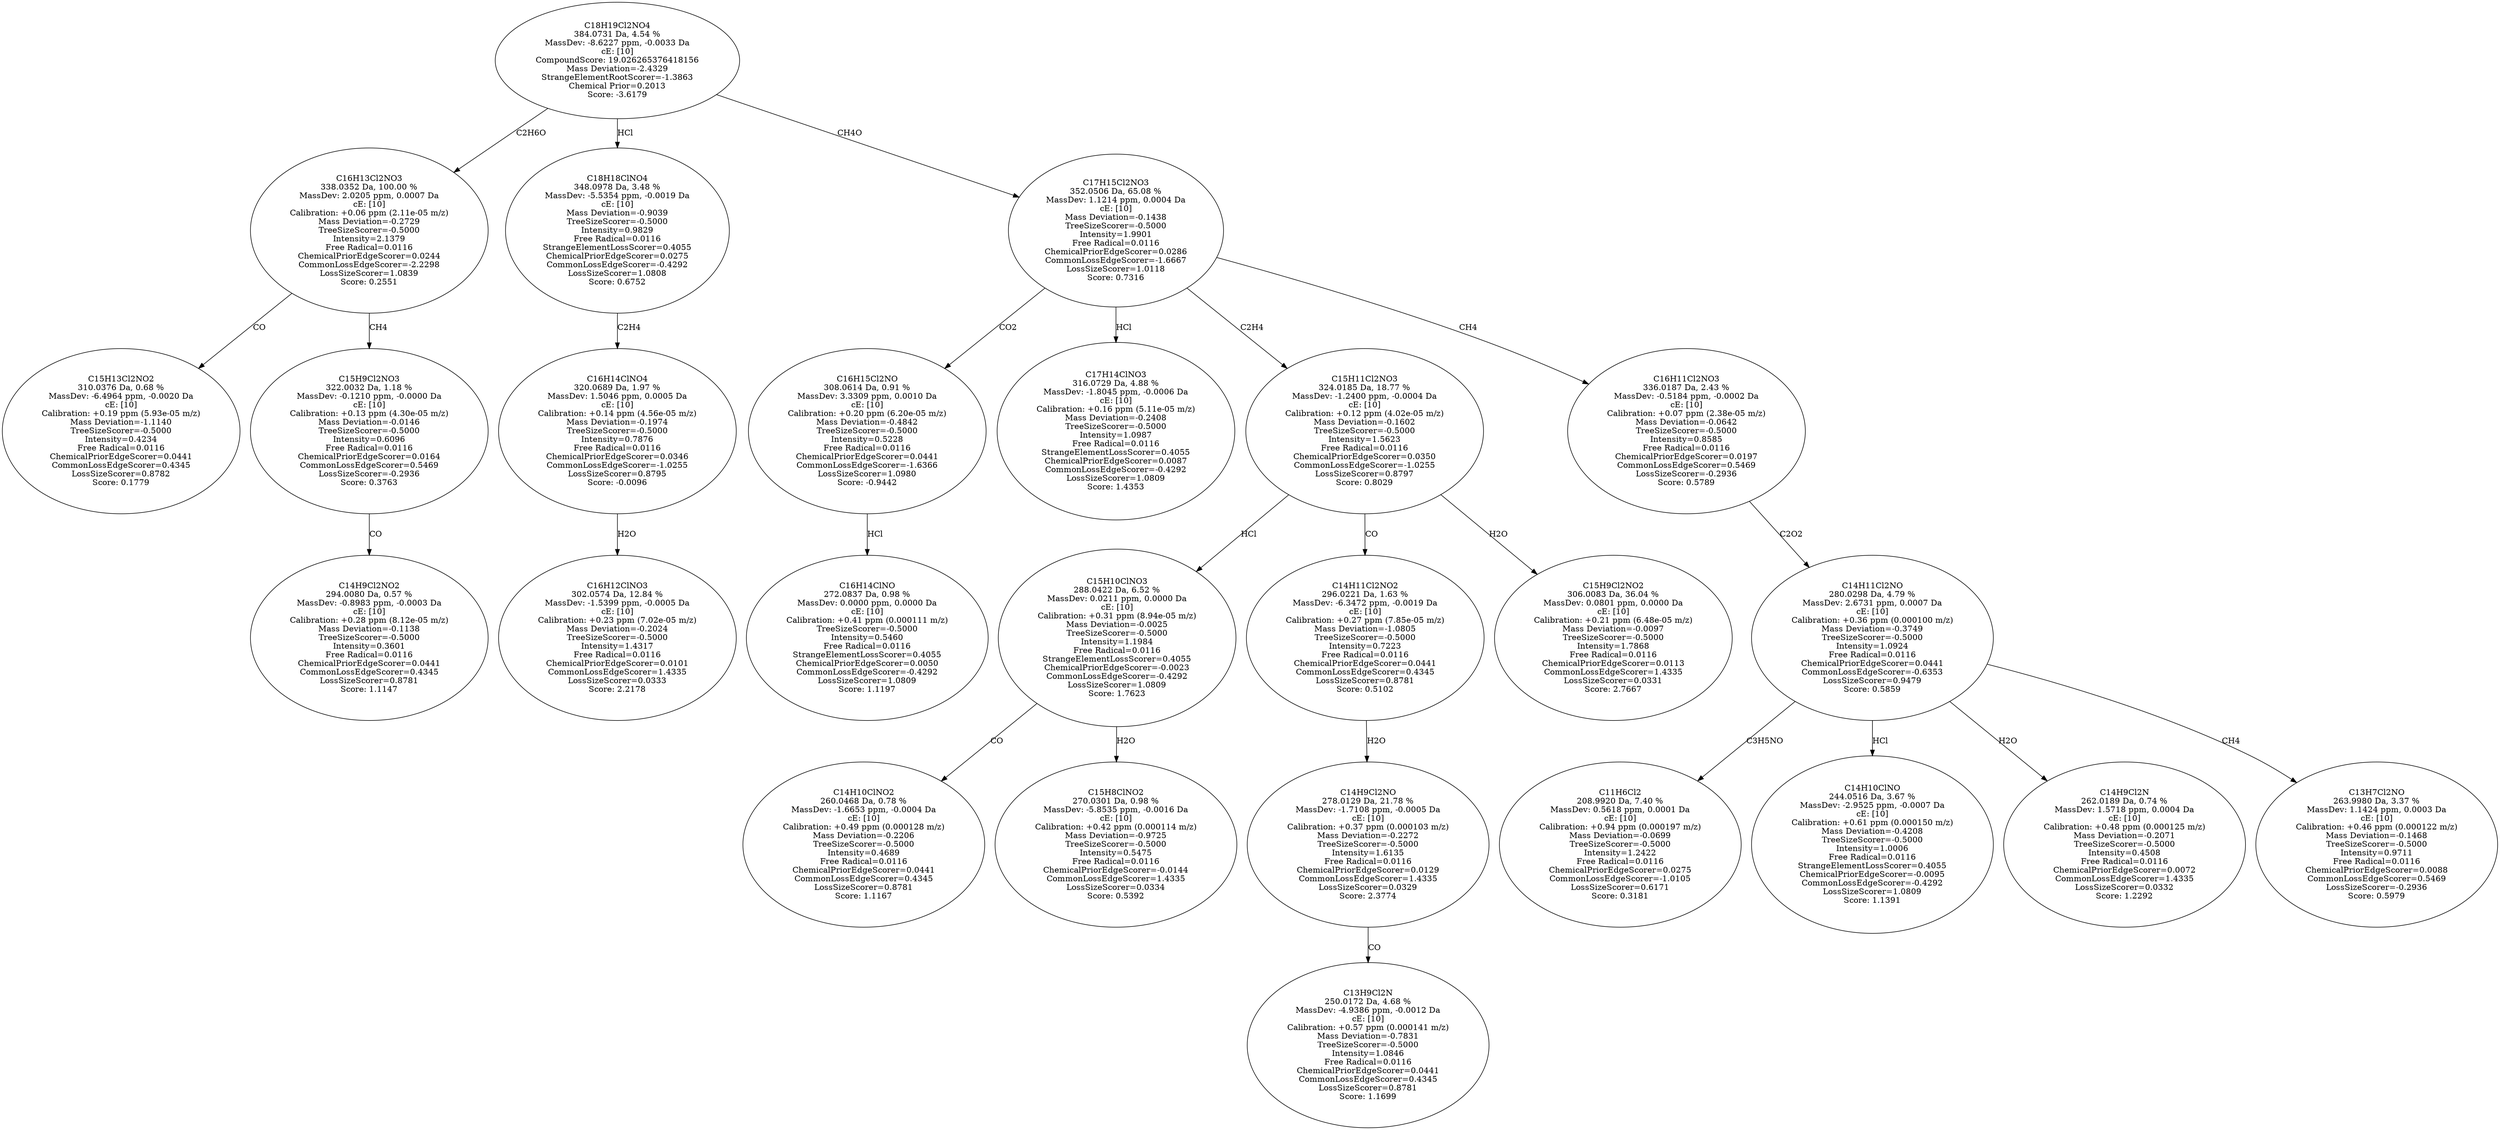 strict digraph {
v1 [label="C15H13Cl2NO2\n310.0376 Da, 0.68 %\nMassDev: -6.4964 ppm, -0.0020 Da\ncE: [10]\nCalibration: +0.19 ppm (5.93e-05 m/z)\nMass Deviation=-1.1140\nTreeSizeScorer=-0.5000\nIntensity=0.4234\nFree Radical=0.0116\nChemicalPriorEdgeScorer=0.0441\nCommonLossEdgeScorer=0.4345\nLossSizeScorer=0.8782\nScore: 0.1779"];
v2 [label="C14H9Cl2NO2\n294.0080 Da, 0.57 %\nMassDev: -0.8983 ppm, -0.0003 Da\ncE: [10]\nCalibration: +0.28 ppm (8.12e-05 m/z)\nMass Deviation=-0.1138\nTreeSizeScorer=-0.5000\nIntensity=0.3601\nFree Radical=0.0116\nChemicalPriorEdgeScorer=0.0441\nCommonLossEdgeScorer=0.4345\nLossSizeScorer=0.8781\nScore: 1.1147"];
v3 [label="C15H9Cl2NO3\n322.0032 Da, 1.18 %\nMassDev: -0.1210 ppm, -0.0000 Da\ncE: [10]\nCalibration: +0.13 ppm (4.30e-05 m/z)\nMass Deviation=-0.0146\nTreeSizeScorer=-0.5000\nIntensity=0.6096\nFree Radical=0.0116\nChemicalPriorEdgeScorer=0.0164\nCommonLossEdgeScorer=0.5469\nLossSizeScorer=-0.2936\nScore: 0.3763"];
v4 [label="C16H13Cl2NO3\n338.0352 Da, 100.00 %\nMassDev: 2.0205 ppm, 0.0007 Da\ncE: [10]\nCalibration: +0.06 ppm (2.11e-05 m/z)\nMass Deviation=-0.2729\nTreeSizeScorer=-0.5000\nIntensity=2.1379\nFree Radical=0.0116\nChemicalPriorEdgeScorer=0.0244\nCommonLossEdgeScorer=-2.2298\nLossSizeScorer=1.0839\nScore: 0.2551"];
v5 [label="C16H12ClNO3\n302.0574 Da, 12.84 %\nMassDev: -1.5399 ppm, -0.0005 Da\ncE: [10]\nCalibration: +0.23 ppm (7.02e-05 m/z)\nMass Deviation=-0.2024\nTreeSizeScorer=-0.5000\nIntensity=1.4317\nFree Radical=0.0116\nChemicalPriorEdgeScorer=0.0101\nCommonLossEdgeScorer=1.4335\nLossSizeScorer=0.0333\nScore: 2.2178"];
v6 [label="C16H14ClNO4\n320.0689 Da, 1.97 %\nMassDev: 1.5046 ppm, 0.0005 Da\ncE: [10]\nCalibration: +0.14 ppm (4.56e-05 m/z)\nMass Deviation=-0.1974\nTreeSizeScorer=-0.5000\nIntensity=0.7876\nFree Radical=0.0116\nChemicalPriorEdgeScorer=0.0346\nCommonLossEdgeScorer=-1.0255\nLossSizeScorer=0.8795\nScore: -0.0096"];
v7 [label="C18H18ClNO4\n348.0978 Da, 3.48 %\nMassDev: -5.5354 ppm, -0.0019 Da\ncE: [10]\nMass Deviation=-0.9039\nTreeSizeScorer=-0.5000\nIntensity=0.9829\nFree Radical=0.0116\nStrangeElementLossScorer=0.4055\nChemicalPriorEdgeScorer=0.0275\nCommonLossEdgeScorer=-0.4292\nLossSizeScorer=1.0808\nScore: 0.6752"];
v8 [label="C16H14ClNO\n272.0837 Da, 0.98 %\nMassDev: 0.0000 ppm, 0.0000 Da\ncE: [10]\nCalibration: +0.41 ppm (0.000111 m/z)\nTreeSizeScorer=-0.5000\nIntensity=0.5460\nFree Radical=0.0116\nStrangeElementLossScorer=0.4055\nChemicalPriorEdgeScorer=0.0050\nCommonLossEdgeScorer=-0.4292\nLossSizeScorer=1.0809\nScore: 1.1197"];
v9 [label="C16H15Cl2NO\n308.0614 Da, 0.91 %\nMassDev: 3.3309 ppm, 0.0010 Da\ncE: [10]\nCalibration: +0.20 ppm (6.20e-05 m/z)\nMass Deviation=-0.4842\nTreeSizeScorer=-0.5000\nIntensity=0.5228\nFree Radical=0.0116\nChemicalPriorEdgeScorer=0.0441\nCommonLossEdgeScorer=-1.6366\nLossSizeScorer=1.0980\nScore: -0.9442"];
v10 [label="C17H14ClNO3\n316.0729 Da, 4.88 %\nMassDev: -1.8045 ppm, -0.0006 Da\ncE: [10]\nCalibration: +0.16 ppm (5.11e-05 m/z)\nMass Deviation=-0.2408\nTreeSizeScorer=-0.5000\nIntensity=1.0987\nFree Radical=0.0116\nStrangeElementLossScorer=0.4055\nChemicalPriorEdgeScorer=0.0087\nCommonLossEdgeScorer=-0.4292\nLossSizeScorer=1.0809\nScore: 1.4353"];
v11 [label="C14H10ClNO2\n260.0468 Da, 0.78 %\nMassDev: -1.6653 ppm, -0.0004 Da\ncE: [10]\nCalibration: +0.49 ppm (0.000128 m/z)\nMass Deviation=-0.2206\nTreeSizeScorer=-0.5000\nIntensity=0.4689\nFree Radical=0.0116\nChemicalPriorEdgeScorer=0.0441\nCommonLossEdgeScorer=0.4345\nLossSizeScorer=0.8781\nScore: 1.1167"];
v12 [label="C15H8ClNO2\n270.0301 Da, 0.98 %\nMassDev: -5.8535 ppm, -0.0016 Da\ncE: [10]\nCalibration: +0.42 ppm (0.000114 m/z)\nMass Deviation=-0.9725\nTreeSizeScorer=-0.5000\nIntensity=0.5475\nFree Radical=0.0116\nChemicalPriorEdgeScorer=-0.0144\nCommonLossEdgeScorer=1.4335\nLossSizeScorer=0.0334\nScore: 0.5392"];
v13 [label="C15H10ClNO3\n288.0422 Da, 6.52 %\nMassDev: 0.0211 ppm, 0.0000 Da\ncE: [10]\nCalibration: +0.31 ppm (8.94e-05 m/z)\nMass Deviation=-0.0025\nTreeSizeScorer=-0.5000\nIntensity=1.1984\nFree Radical=0.0116\nStrangeElementLossScorer=0.4055\nChemicalPriorEdgeScorer=-0.0023\nCommonLossEdgeScorer=-0.4292\nLossSizeScorer=1.0809\nScore: 1.7623"];
v14 [label="C13H9Cl2N\n250.0172 Da, 4.68 %\nMassDev: -4.9386 ppm, -0.0012 Da\ncE: [10]\nCalibration: +0.57 ppm (0.000141 m/z)\nMass Deviation=-0.7831\nTreeSizeScorer=-0.5000\nIntensity=1.0846\nFree Radical=0.0116\nChemicalPriorEdgeScorer=0.0441\nCommonLossEdgeScorer=0.4345\nLossSizeScorer=0.8781\nScore: 1.1699"];
v15 [label="C14H9Cl2NO\n278.0129 Da, 21.78 %\nMassDev: -1.7108 ppm, -0.0005 Da\ncE: [10]\nCalibration: +0.37 ppm (0.000103 m/z)\nMass Deviation=-0.2272\nTreeSizeScorer=-0.5000\nIntensity=1.6135\nFree Radical=0.0116\nChemicalPriorEdgeScorer=0.0129\nCommonLossEdgeScorer=1.4335\nLossSizeScorer=0.0329\nScore: 2.3774"];
v16 [label="C14H11Cl2NO2\n296.0221 Da, 1.63 %\nMassDev: -6.3472 ppm, -0.0019 Da\ncE: [10]\nCalibration: +0.27 ppm (7.85e-05 m/z)\nMass Deviation=-1.0805\nTreeSizeScorer=-0.5000\nIntensity=0.7223\nFree Radical=0.0116\nChemicalPriorEdgeScorer=0.0441\nCommonLossEdgeScorer=0.4345\nLossSizeScorer=0.8781\nScore: 0.5102"];
v17 [label="C15H9Cl2NO2\n306.0083 Da, 36.04 %\nMassDev: 0.0801 ppm, 0.0000 Da\ncE: [10]\nCalibration: +0.21 ppm (6.48e-05 m/z)\nMass Deviation=-0.0097\nTreeSizeScorer=-0.5000\nIntensity=1.7868\nFree Radical=0.0116\nChemicalPriorEdgeScorer=0.0113\nCommonLossEdgeScorer=1.4335\nLossSizeScorer=0.0331\nScore: 2.7667"];
v18 [label="C15H11Cl2NO3\n324.0185 Da, 18.77 %\nMassDev: -1.2400 ppm, -0.0004 Da\ncE: [10]\nCalibration: +0.12 ppm (4.02e-05 m/z)\nMass Deviation=-0.1602\nTreeSizeScorer=-0.5000\nIntensity=1.5623\nFree Radical=0.0116\nChemicalPriorEdgeScorer=0.0350\nCommonLossEdgeScorer=-1.0255\nLossSizeScorer=0.8797\nScore: 0.8029"];
v19 [label="C11H6Cl2\n208.9920 Da, 7.40 %\nMassDev: 0.5618 ppm, 0.0001 Da\ncE: [10]\nCalibration: +0.94 ppm (0.000197 m/z)\nMass Deviation=-0.0699\nTreeSizeScorer=-0.5000\nIntensity=1.2422\nFree Radical=0.0116\nChemicalPriorEdgeScorer=0.0275\nCommonLossEdgeScorer=-1.0105\nLossSizeScorer=0.6171\nScore: 0.3181"];
v20 [label="C14H10ClNO\n244.0516 Da, 3.67 %\nMassDev: -2.9525 ppm, -0.0007 Da\ncE: [10]\nCalibration: +0.61 ppm (0.000150 m/z)\nMass Deviation=-0.4208\nTreeSizeScorer=-0.5000\nIntensity=1.0006\nFree Radical=0.0116\nStrangeElementLossScorer=0.4055\nChemicalPriorEdgeScorer=-0.0095\nCommonLossEdgeScorer=-0.4292\nLossSizeScorer=1.0809\nScore: 1.1391"];
v21 [label="C14H9Cl2N\n262.0189 Da, 0.74 %\nMassDev: 1.5718 ppm, 0.0004 Da\ncE: [10]\nCalibration: +0.48 ppm (0.000125 m/z)\nMass Deviation=-0.2071\nTreeSizeScorer=-0.5000\nIntensity=0.4508\nFree Radical=0.0116\nChemicalPriorEdgeScorer=0.0072\nCommonLossEdgeScorer=1.4335\nLossSizeScorer=0.0332\nScore: 1.2292"];
v22 [label="C13H7Cl2NO\n263.9980 Da, 3.37 %\nMassDev: 1.1424 ppm, 0.0003 Da\ncE: [10]\nCalibration: +0.46 ppm (0.000122 m/z)\nMass Deviation=-0.1468\nTreeSizeScorer=-0.5000\nIntensity=0.9711\nFree Radical=0.0116\nChemicalPriorEdgeScorer=0.0088\nCommonLossEdgeScorer=0.5469\nLossSizeScorer=-0.2936\nScore: 0.5979"];
v23 [label="C14H11Cl2NO\n280.0298 Da, 4.79 %\nMassDev: 2.6731 ppm, 0.0007 Da\ncE: [10]\nCalibration: +0.36 ppm (0.000100 m/z)\nMass Deviation=-0.3749\nTreeSizeScorer=-0.5000\nIntensity=1.0924\nFree Radical=0.0116\nChemicalPriorEdgeScorer=0.0441\nCommonLossEdgeScorer=-0.6353\nLossSizeScorer=0.9479\nScore: 0.5859"];
v24 [label="C16H11Cl2NO3\n336.0187 Da, 2.43 %\nMassDev: -0.5184 ppm, -0.0002 Da\ncE: [10]\nCalibration: +0.07 ppm (2.38e-05 m/z)\nMass Deviation=-0.0642\nTreeSizeScorer=-0.5000\nIntensity=0.8585\nFree Radical=0.0116\nChemicalPriorEdgeScorer=0.0197\nCommonLossEdgeScorer=0.5469\nLossSizeScorer=-0.2936\nScore: 0.5789"];
v25 [label="C17H15Cl2NO3\n352.0506 Da, 65.08 %\nMassDev: 1.1214 ppm, 0.0004 Da\ncE: [10]\nMass Deviation=-0.1438\nTreeSizeScorer=-0.5000\nIntensity=1.9901\nFree Radical=0.0116\nChemicalPriorEdgeScorer=0.0286\nCommonLossEdgeScorer=-1.6667\nLossSizeScorer=1.0118\nScore: 0.7316"];
v26 [label="C18H19Cl2NO4\n384.0731 Da, 4.54 %\nMassDev: -8.6227 ppm, -0.0033 Da\ncE: [10]\nCompoundScore: 19.026265376418156\nMass Deviation=-2.4329\nStrangeElementRootScorer=-1.3863\nChemical Prior=0.2013\nScore: -3.6179"];
v4 -> v1 [label="CO"];
v3 -> v2 [label="CO"];
v4 -> v3 [label="CH4"];
v26 -> v4 [label="C2H6O"];
v6 -> v5 [label="H2O"];
v7 -> v6 [label="C2H4"];
v26 -> v7 [label="HCl"];
v9 -> v8 [label="HCl"];
v25 -> v9 [label="CO2"];
v25 -> v10 [label="HCl"];
v13 -> v11 [label="CO"];
v13 -> v12 [label="H2O"];
v18 -> v13 [label="HCl"];
v15 -> v14 [label="CO"];
v16 -> v15 [label="H2O"];
v18 -> v16 [label="CO"];
v18 -> v17 [label="H2O"];
v25 -> v18 [label="C2H4"];
v23 -> v19 [label="C3H5NO"];
v23 -> v20 [label="HCl"];
v23 -> v21 [label="H2O"];
v23 -> v22 [label="CH4"];
v24 -> v23 [label="C2O2"];
v25 -> v24 [label="CH4"];
v26 -> v25 [label="CH4O"];
}